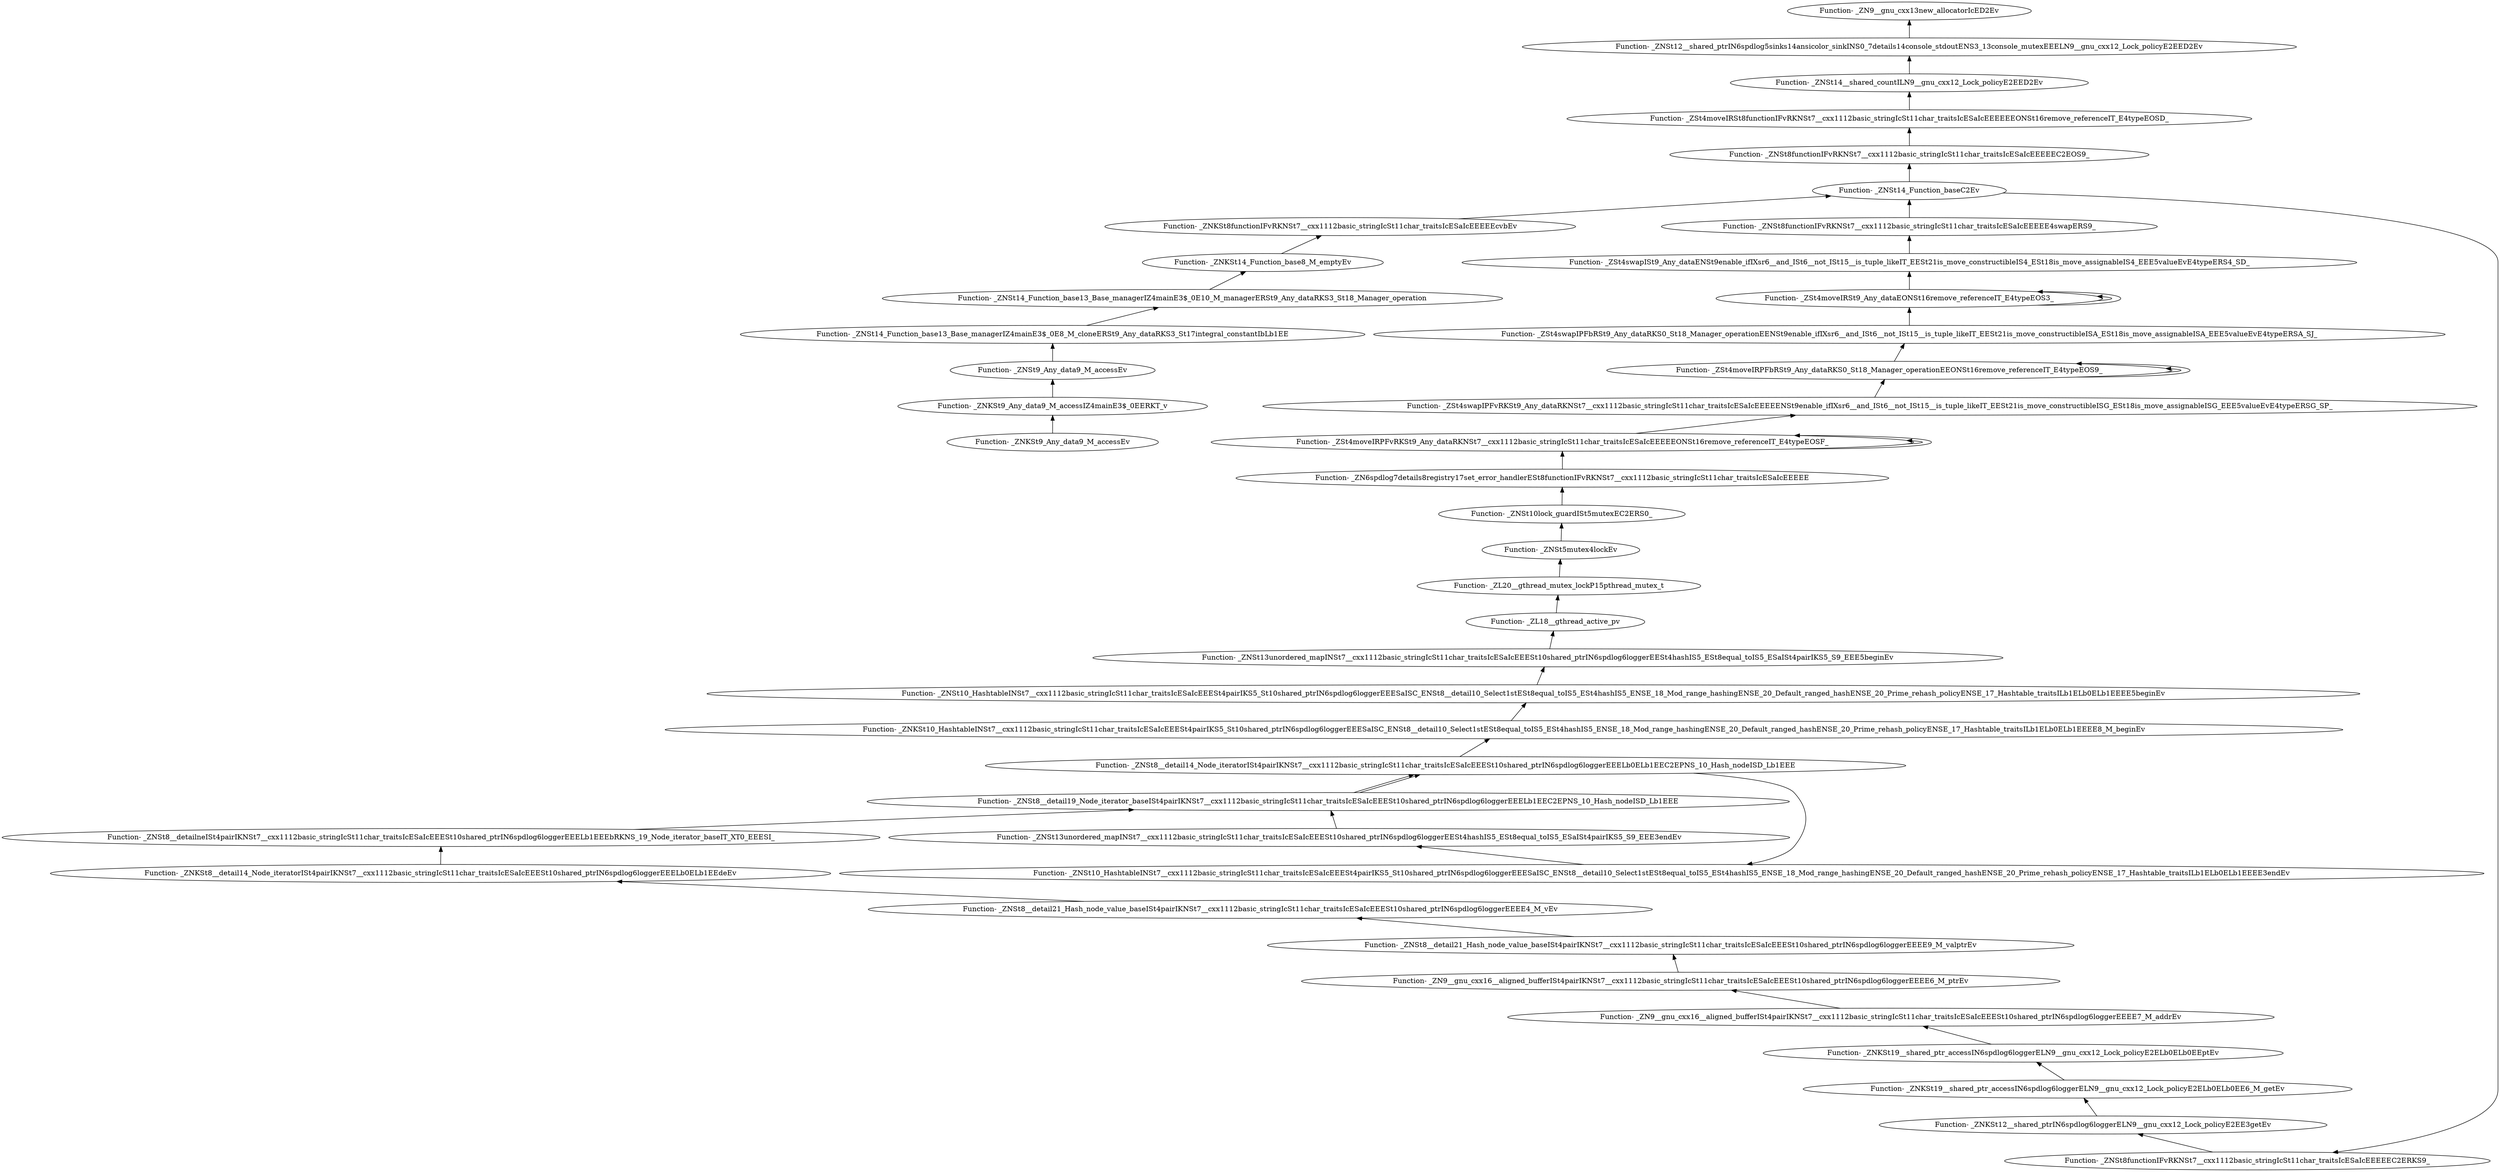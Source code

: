 digraph {
	"Function- _ZNKSt9_Any_data9_M_accessEv"
	"Function- _ZNKSt9_Any_data9_M_accessIZ4mainE3$_0EERKT_v"
	"Function- _ZNKSt9_Any_data9_M_accessIZ4mainE3$_0EERKT_v" -> "Function- _ZNKSt9_Any_data9_M_accessEv" [dir=back]
	"Function- _ZNSt9_Any_data9_M_accessEv"
	"Function- _ZNSt9_Any_data9_M_accessEv" -> "Function- _ZNKSt9_Any_data9_M_accessIZ4mainE3$_0EERKT_v" [dir=back]
	"Function- _ZNSt14_Function_base13_Base_managerIZ4mainE3$_0E8_M_cloneERSt9_Any_dataRKS3_St17integral_constantIbLb1EE"
	"Function- _ZNSt14_Function_base13_Base_managerIZ4mainE3$_0E8_M_cloneERSt9_Any_dataRKS3_St17integral_constantIbLb1EE" -> "Function- _ZNSt9_Any_data9_M_accessEv" [dir=back]
	"Function- _ZNSt14_Function_base13_Base_managerIZ4mainE3$_0E10_M_managerERSt9_Any_dataRKS3_St18_Manager_operation"
	"Function- _ZNSt14_Function_base13_Base_managerIZ4mainE3$_0E10_M_managerERSt9_Any_dataRKS3_St18_Manager_operation" -> "Function- _ZNSt14_Function_base13_Base_managerIZ4mainE3$_0E8_M_cloneERSt9_Any_dataRKS3_St17integral_constantIbLb1EE" [dir=back]
	"Function- _ZNKSt14_Function_base8_M_emptyEv"
	"Function- _ZNKSt14_Function_base8_M_emptyEv" -> "Function- _ZNSt14_Function_base13_Base_managerIZ4mainE3$_0E10_M_managerERSt9_Any_dataRKS3_St18_Manager_operation" [dir=back]
	"Function- _ZNKSt8functionIFvRKNSt7__cxx1112basic_stringIcSt11char_traitsIcESaIcEEEEEcvbEv"
	"Function- _ZNKSt8functionIFvRKNSt7__cxx1112basic_stringIcSt11char_traitsIcESaIcEEEEEcvbEv" -> "Function- _ZNKSt14_Function_base8_M_emptyEv" [dir=back]
	"Function- _ZNSt14_Function_baseC2Ev"
	"Function- _ZNSt14_Function_baseC2Ev" -> "Function- _ZNKSt8functionIFvRKNSt7__cxx1112basic_stringIcSt11char_traitsIcESaIcEEEEEcvbEv" [dir=back]
	"Function- _ZNSt8functionIFvRKNSt7__cxx1112basic_stringIcSt11char_traitsIcESaIcEEEEEC2ERKS9_"
	"Function- _ZNSt8functionIFvRKNSt7__cxx1112basic_stringIcSt11char_traitsIcESaIcEEEEEC2ERKS9_" -> "Function- _ZNSt14_Function_baseC2Ev" [dir=back]
	"Function- _ZNKSt12__shared_ptrIN6spdlog6loggerELN9__gnu_cxx12_Lock_policyE2EE3getEv"
	"Function- _ZNKSt12__shared_ptrIN6spdlog6loggerELN9__gnu_cxx12_Lock_policyE2EE3getEv" -> "Function- _ZNSt8functionIFvRKNSt7__cxx1112basic_stringIcSt11char_traitsIcESaIcEEEEEC2ERKS9_" [dir=back]
	"Function- _ZNKSt19__shared_ptr_accessIN6spdlog6loggerELN9__gnu_cxx12_Lock_policyE2ELb0ELb0EE6_M_getEv"
	"Function- _ZNKSt19__shared_ptr_accessIN6spdlog6loggerELN9__gnu_cxx12_Lock_policyE2ELb0ELb0EE6_M_getEv" -> "Function- _ZNKSt12__shared_ptrIN6spdlog6loggerELN9__gnu_cxx12_Lock_policyE2EE3getEv" [dir=back]
	"Function- _ZNKSt19__shared_ptr_accessIN6spdlog6loggerELN9__gnu_cxx12_Lock_policyE2ELb0ELb0EEptEv"
	"Function- _ZNKSt19__shared_ptr_accessIN6spdlog6loggerELN9__gnu_cxx12_Lock_policyE2ELb0ELb0EEptEv" -> "Function- _ZNKSt19__shared_ptr_accessIN6spdlog6loggerELN9__gnu_cxx12_Lock_policyE2ELb0ELb0EE6_M_getEv" [dir=back]
	"Function- _ZN9__gnu_cxx16__aligned_bufferISt4pairIKNSt7__cxx1112basic_stringIcSt11char_traitsIcESaIcEEESt10shared_ptrIN6spdlog6loggerEEEE7_M_addrEv"
	"Function- _ZN9__gnu_cxx16__aligned_bufferISt4pairIKNSt7__cxx1112basic_stringIcSt11char_traitsIcESaIcEEESt10shared_ptrIN6spdlog6loggerEEEE7_M_addrEv" -> "Function- _ZNKSt19__shared_ptr_accessIN6spdlog6loggerELN9__gnu_cxx12_Lock_policyE2ELb0ELb0EEptEv" [dir=back]
	"Function- _ZN9__gnu_cxx16__aligned_bufferISt4pairIKNSt7__cxx1112basic_stringIcSt11char_traitsIcESaIcEEESt10shared_ptrIN6spdlog6loggerEEEE6_M_ptrEv"
	"Function- _ZN9__gnu_cxx16__aligned_bufferISt4pairIKNSt7__cxx1112basic_stringIcSt11char_traitsIcESaIcEEESt10shared_ptrIN6spdlog6loggerEEEE6_M_ptrEv" -> "Function- _ZN9__gnu_cxx16__aligned_bufferISt4pairIKNSt7__cxx1112basic_stringIcSt11char_traitsIcESaIcEEESt10shared_ptrIN6spdlog6loggerEEEE7_M_addrEv" [dir=back]
	"Function- _ZNSt8__detail21_Hash_node_value_baseISt4pairIKNSt7__cxx1112basic_stringIcSt11char_traitsIcESaIcEEESt10shared_ptrIN6spdlog6loggerEEEE9_M_valptrEv"
	"Function- _ZNSt8__detail21_Hash_node_value_baseISt4pairIKNSt7__cxx1112basic_stringIcSt11char_traitsIcESaIcEEESt10shared_ptrIN6spdlog6loggerEEEE9_M_valptrEv" -> "Function- _ZN9__gnu_cxx16__aligned_bufferISt4pairIKNSt7__cxx1112basic_stringIcSt11char_traitsIcESaIcEEESt10shared_ptrIN6spdlog6loggerEEEE6_M_ptrEv" [dir=back]
	"Function- _ZNSt8__detail21_Hash_node_value_baseISt4pairIKNSt7__cxx1112basic_stringIcSt11char_traitsIcESaIcEEESt10shared_ptrIN6spdlog6loggerEEEE4_M_vEv"
	"Function- _ZNSt8__detail21_Hash_node_value_baseISt4pairIKNSt7__cxx1112basic_stringIcSt11char_traitsIcESaIcEEESt10shared_ptrIN6spdlog6loggerEEEE4_M_vEv" -> "Function- _ZNSt8__detail21_Hash_node_value_baseISt4pairIKNSt7__cxx1112basic_stringIcSt11char_traitsIcESaIcEEESt10shared_ptrIN6spdlog6loggerEEEE9_M_valptrEv" [dir=back]
	"Function- _ZNKSt8__detail14_Node_iteratorISt4pairIKNSt7__cxx1112basic_stringIcSt11char_traitsIcESaIcEEESt10shared_ptrIN6spdlog6loggerEEELb0ELb1EEdeEv"
	"Function- _ZNKSt8__detail14_Node_iteratorISt4pairIKNSt7__cxx1112basic_stringIcSt11char_traitsIcESaIcEEESt10shared_ptrIN6spdlog6loggerEEELb0ELb1EEdeEv" -> "Function- _ZNSt8__detail21_Hash_node_value_baseISt4pairIKNSt7__cxx1112basic_stringIcSt11char_traitsIcESaIcEEESt10shared_ptrIN6spdlog6loggerEEEE4_M_vEv" [dir=back]
	"Function- _ZNSt8__detailneISt4pairIKNSt7__cxx1112basic_stringIcSt11char_traitsIcESaIcEEESt10shared_ptrIN6spdlog6loggerEEELb1EEEbRKNS_19_Node_iterator_baseIT_XT0_EEESI_"
	"Function- _ZNSt8__detailneISt4pairIKNSt7__cxx1112basic_stringIcSt11char_traitsIcESaIcEEESt10shared_ptrIN6spdlog6loggerEEELb1EEEbRKNS_19_Node_iterator_baseIT_XT0_EEESI_" -> "Function- _ZNKSt8__detail14_Node_iteratorISt4pairIKNSt7__cxx1112basic_stringIcSt11char_traitsIcESaIcEEESt10shared_ptrIN6spdlog6loggerEEELb0ELb1EEdeEv" [dir=back]
	"Function- _ZNSt8__detail19_Node_iterator_baseISt4pairIKNSt7__cxx1112basic_stringIcSt11char_traitsIcESaIcEEESt10shared_ptrIN6spdlog6loggerEEELb1EEC2EPNS_10_Hash_nodeISD_Lb1EEE"
	"Function- _ZNSt8__detail19_Node_iterator_baseISt4pairIKNSt7__cxx1112basic_stringIcSt11char_traitsIcESaIcEEESt10shared_ptrIN6spdlog6loggerEEELb1EEC2EPNS_10_Hash_nodeISD_Lb1EEE" -> "Function- _ZNSt8__detailneISt4pairIKNSt7__cxx1112basic_stringIcSt11char_traitsIcESaIcEEESt10shared_ptrIN6spdlog6loggerEEELb1EEEbRKNS_19_Node_iterator_baseIT_XT0_EEESI_" [dir=back]
	"Function- _ZNSt8__detail14_Node_iteratorISt4pairIKNSt7__cxx1112basic_stringIcSt11char_traitsIcESaIcEEESt10shared_ptrIN6spdlog6loggerEEELb0ELb1EEC2EPNS_10_Hash_nodeISD_Lb1EEE"
	"Function- _ZNSt8__detail14_Node_iteratorISt4pairIKNSt7__cxx1112basic_stringIcSt11char_traitsIcESaIcEEESt10shared_ptrIN6spdlog6loggerEEELb0ELb1EEC2EPNS_10_Hash_nodeISD_Lb1EEE" -> "Function- _ZNSt8__detail19_Node_iterator_baseISt4pairIKNSt7__cxx1112basic_stringIcSt11char_traitsIcESaIcEEESt10shared_ptrIN6spdlog6loggerEEELb1EEC2EPNS_10_Hash_nodeISD_Lb1EEE" [dir=back]
	"Function- _ZNSt10_HashtableINSt7__cxx1112basic_stringIcSt11char_traitsIcESaIcEEESt4pairIKS5_St10shared_ptrIN6spdlog6loggerEEESaISC_ENSt8__detail10_Select1stESt8equal_toIS5_ESt4hashIS5_ENSE_18_Mod_range_hashingENSE_20_Default_ranged_hashENSE_20_Prime_rehash_policyENSE_17_Hashtable_traitsILb1ELb0ELb1EEEE3endEv"
	"Function- _ZNSt10_HashtableINSt7__cxx1112basic_stringIcSt11char_traitsIcESaIcEEESt4pairIKS5_St10shared_ptrIN6spdlog6loggerEEESaISC_ENSt8__detail10_Select1stESt8equal_toIS5_ESt4hashIS5_ENSE_18_Mod_range_hashingENSE_20_Default_ranged_hashENSE_20_Prime_rehash_policyENSE_17_Hashtable_traitsILb1ELb0ELb1EEEE3endEv" -> "Function- _ZNSt8__detail14_Node_iteratorISt4pairIKNSt7__cxx1112basic_stringIcSt11char_traitsIcESaIcEEESt10shared_ptrIN6spdlog6loggerEEELb0ELb1EEC2EPNS_10_Hash_nodeISD_Lb1EEE" [dir=back]
	"Function- _ZNSt13unordered_mapINSt7__cxx1112basic_stringIcSt11char_traitsIcESaIcEEESt10shared_ptrIN6spdlog6loggerEESt4hashIS5_ESt8equal_toIS5_ESaISt4pairIKS5_S9_EEE3endEv"
	"Function- _ZNSt13unordered_mapINSt7__cxx1112basic_stringIcSt11char_traitsIcESaIcEEESt10shared_ptrIN6spdlog6loggerEESt4hashIS5_ESt8equal_toIS5_ESaISt4pairIKS5_S9_EEE3endEv" -> "Function- _ZNSt10_HashtableINSt7__cxx1112basic_stringIcSt11char_traitsIcESaIcEEESt4pairIKS5_St10shared_ptrIN6spdlog6loggerEEESaISC_ENSt8__detail10_Select1stESt8equal_toIS5_ESt4hashIS5_ENSE_18_Mod_range_hashingENSE_20_Default_ranged_hashENSE_20_Prime_rehash_policyENSE_17_Hashtable_traitsILb1ELb0ELb1EEEE3endEv" [dir=back]
	"Function- _ZNSt8__detail19_Node_iterator_baseISt4pairIKNSt7__cxx1112basic_stringIcSt11char_traitsIcESaIcEEESt10shared_ptrIN6spdlog6loggerEEELb1EEC2EPNS_10_Hash_nodeISD_Lb1EEE"
	"Function- _ZNSt8__detail19_Node_iterator_baseISt4pairIKNSt7__cxx1112basic_stringIcSt11char_traitsIcESaIcEEESt10shared_ptrIN6spdlog6loggerEEELb1EEC2EPNS_10_Hash_nodeISD_Lb1EEE" -> "Function- _ZNSt13unordered_mapINSt7__cxx1112basic_stringIcSt11char_traitsIcESaIcEEESt10shared_ptrIN6spdlog6loggerEESt4hashIS5_ESt8equal_toIS5_ESaISt4pairIKS5_S9_EEE3endEv" [dir=back]
	"Function- _ZNSt8__detail14_Node_iteratorISt4pairIKNSt7__cxx1112basic_stringIcSt11char_traitsIcESaIcEEESt10shared_ptrIN6spdlog6loggerEEELb0ELb1EEC2EPNS_10_Hash_nodeISD_Lb1EEE"
	"Function- _ZNSt8__detail14_Node_iteratorISt4pairIKNSt7__cxx1112basic_stringIcSt11char_traitsIcESaIcEEESt10shared_ptrIN6spdlog6loggerEEELb0ELb1EEC2EPNS_10_Hash_nodeISD_Lb1EEE" -> "Function- _ZNSt8__detail19_Node_iterator_baseISt4pairIKNSt7__cxx1112basic_stringIcSt11char_traitsIcESaIcEEESt10shared_ptrIN6spdlog6loggerEEELb1EEC2EPNS_10_Hash_nodeISD_Lb1EEE" [dir=back]
	"Function- _ZNKSt10_HashtableINSt7__cxx1112basic_stringIcSt11char_traitsIcESaIcEEESt4pairIKS5_St10shared_ptrIN6spdlog6loggerEEESaISC_ENSt8__detail10_Select1stESt8equal_toIS5_ESt4hashIS5_ENSE_18_Mod_range_hashingENSE_20_Default_ranged_hashENSE_20_Prime_rehash_policyENSE_17_Hashtable_traitsILb1ELb0ELb1EEEE8_M_beginEv"
	"Function- _ZNKSt10_HashtableINSt7__cxx1112basic_stringIcSt11char_traitsIcESaIcEEESt4pairIKS5_St10shared_ptrIN6spdlog6loggerEEESaISC_ENSt8__detail10_Select1stESt8equal_toIS5_ESt4hashIS5_ENSE_18_Mod_range_hashingENSE_20_Default_ranged_hashENSE_20_Prime_rehash_policyENSE_17_Hashtable_traitsILb1ELb0ELb1EEEE8_M_beginEv" -> "Function- _ZNSt8__detail14_Node_iteratorISt4pairIKNSt7__cxx1112basic_stringIcSt11char_traitsIcESaIcEEESt10shared_ptrIN6spdlog6loggerEEELb0ELb1EEC2EPNS_10_Hash_nodeISD_Lb1EEE" [dir=back]
	"Function- _ZNSt10_HashtableINSt7__cxx1112basic_stringIcSt11char_traitsIcESaIcEEESt4pairIKS5_St10shared_ptrIN6spdlog6loggerEEESaISC_ENSt8__detail10_Select1stESt8equal_toIS5_ESt4hashIS5_ENSE_18_Mod_range_hashingENSE_20_Default_ranged_hashENSE_20_Prime_rehash_policyENSE_17_Hashtable_traitsILb1ELb0ELb1EEEE5beginEv"
	"Function- _ZNSt10_HashtableINSt7__cxx1112basic_stringIcSt11char_traitsIcESaIcEEESt4pairIKS5_St10shared_ptrIN6spdlog6loggerEEESaISC_ENSt8__detail10_Select1stESt8equal_toIS5_ESt4hashIS5_ENSE_18_Mod_range_hashingENSE_20_Default_ranged_hashENSE_20_Prime_rehash_policyENSE_17_Hashtable_traitsILb1ELb0ELb1EEEE5beginEv" -> "Function- _ZNKSt10_HashtableINSt7__cxx1112basic_stringIcSt11char_traitsIcESaIcEEESt4pairIKS5_St10shared_ptrIN6spdlog6loggerEEESaISC_ENSt8__detail10_Select1stESt8equal_toIS5_ESt4hashIS5_ENSE_18_Mod_range_hashingENSE_20_Default_ranged_hashENSE_20_Prime_rehash_policyENSE_17_Hashtable_traitsILb1ELb0ELb1EEEE8_M_beginEv" [dir=back]
	"Function- _ZNSt13unordered_mapINSt7__cxx1112basic_stringIcSt11char_traitsIcESaIcEEESt10shared_ptrIN6spdlog6loggerEESt4hashIS5_ESt8equal_toIS5_ESaISt4pairIKS5_S9_EEE5beginEv"
	"Function- _ZNSt13unordered_mapINSt7__cxx1112basic_stringIcSt11char_traitsIcESaIcEEESt10shared_ptrIN6spdlog6loggerEESt4hashIS5_ESt8equal_toIS5_ESaISt4pairIKS5_S9_EEE5beginEv" -> "Function- _ZNSt10_HashtableINSt7__cxx1112basic_stringIcSt11char_traitsIcESaIcEEESt4pairIKS5_St10shared_ptrIN6spdlog6loggerEEESaISC_ENSt8__detail10_Select1stESt8equal_toIS5_ESt4hashIS5_ENSE_18_Mod_range_hashingENSE_20_Default_ranged_hashENSE_20_Prime_rehash_policyENSE_17_Hashtable_traitsILb1ELb0ELb1EEEE5beginEv" [dir=back]
	"Function- _ZL18__gthread_active_pv"
	"Function- _ZL18__gthread_active_pv" -> "Function- _ZNSt13unordered_mapINSt7__cxx1112basic_stringIcSt11char_traitsIcESaIcEEESt10shared_ptrIN6spdlog6loggerEESt4hashIS5_ESt8equal_toIS5_ESaISt4pairIKS5_S9_EEE5beginEv" [dir=back]
	"Function- _ZL20__gthread_mutex_lockP15pthread_mutex_t"
	"Function- _ZL20__gthread_mutex_lockP15pthread_mutex_t" -> "Function- _ZL18__gthread_active_pv" [dir=back]
	"Function- _ZNSt5mutex4lockEv"
	"Function- _ZNSt5mutex4lockEv" -> "Function- _ZL20__gthread_mutex_lockP15pthread_mutex_t" [dir=back]
	"Function- _ZNSt10lock_guardISt5mutexEC2ERS0_"
	"Function- _ZNSt10lock_guardISt5mutexEC2ERS0_" -> "Function- _ZNSt5mutex4lockEv" [dir=back]
	"Function- _ZN6spdlog7details8registry17set_error_handlerESt8functionIFvRKNSt7__cxx1112basic_stringIcSt11char_traitsIcESaIcEEEEE"
	"Function- _ZN6spdlog7details8registry17set_error_handlerESt8functionIFvRKNSt7__cxx1112basic_stringIcSt11char_traitsIcESaIcEEEEE" -> "Function- _ZNSt10lock_guardISt5mutexEC2ERS0_" [dir=back]
	"Function- _ZSt4moveIRPFvRKSt9_Any_dataRKNSt7__cxx1112basic_stringIcSt11char_traitsIcESaIcEEEEEONSt16remove_referenceIT_E4typeEOSF_"
	"Function- _ZSt4moveIRPFvRKSt9_Any_dataRKNSt7__cxx1112basic_stringIcSt11char_traitsIcESaIcEEEEEONSt16remove_referenceIT_E4typeEOSF_" -> "Function- _ZN6spdlog7details8registry17set_error_handlerESt8functionIFvRKNSt7__cxx1112basic_stringIcSt11char_traitsIcESaIcEEEEE" [dir=back]
	"Function- _ZSt4moveIRPFvRKSt9_Any_dataRKNSt7__cxx1112basic_stringIcSt11char_traitsIcESaIcEEEEEONSt16remove_referenceIT_E4typeEOSF_"
	"Function- _ZSt4moveIRPFvRKSt9_Any_dataRKNSt7__cxx1112basic_stringIcSt11char_traitsIcESaIcEEEEEONSt16remove_referenceIT_E4typeEOSF_" -> "Function- _ZSt4moveIRPFvRKSt9_Any_dataRKNSt7__cxx1112basic_stringIcSt11char_traitsIcESaIcEEEEEONSt16remove_referenceIT_E4typeEOSF_" [dir=back]
	"Function- _ZSt4moveIRPFvRKSt9_Any_dataRKNSt7__cxx1112basic_stringIcSt11char_traitsIcESaIcEEEEEONSt16remove_referenceIT_E4typeEOSF_"
	"Function- _ZSt4moveIRPFvRKSt9_Any_dataRKNSt7__cxx1112basic_stringIcSt11char_traitsIcESaIcEEEEEONSt16remove_referenceIT_E4typeEOSF_" -> "Function- _ZSt4moveIRPFvRKSt9_Any_dataRKNSt7__cxx1112basic_stringIcSt11char_traitsIcESaIcEEEEEONSt16remove_referenceIT_E4typeEOSF_" [dir=back]
	"Function- _ZSt4swapIPFvRKSt9_Any_dataRKNSt7__cxx1112basic_stringIcSt11char_traitsIcESaIcEEEEENSt9enable_ifIXsr6__and_ISt6__not_ISt15__is_tuple_likeIT_EESt21is_move_constructibleISG_ESt18is_move_assignableISG_EEE5valueEvE4typeERSG_SP_"
	"Function- _ZSt4swapIPFvRKSt9_Any_dataRKNSt7__cxx1112basic_stringIcSt11char_traitsIcESaIcEEEEENSt9enable_ifIXsr6__and_ISt6__not_ISt15__is_tuple_likeIT_EESt21is_move_constructibleISG_ESt18is_move_assignableISG_EEE5valueEvE4typeERSG_SP_" -> "Function- _ZSt4moveIRPFvRKSt9_Any_dataRKNSt7__cxx1112basic_stringIcSt11char_traitsIcESaIcEEEEEONSt16remove_referenceIT_E4typeEOSF_" [dir=back]
	"Function- _ZSt4moveIRPFbRSt9_Any_dataRKS0_St18_Manager_operationEEONSt16remove_referenceIT_E4typeEOS9_"
	"Function- _ZSt4moveIRPFbRSt9_Any_dataRKS0_St18_Manager_operationEEONSt16remove_referenceIT_E4typeEOS9_" -> "Function- _ZSt4swapIPFvRKSt9_Any_dataRKNSt7__cxx1112basic_stringIcSt11char_traitsIcESaIcEEEEENSt9enable_ifIXsr6__and_ISt6__not_ISt15__is_tuple_likeIT_EESt21is_move_constructibleISG_ESt18is_move_assignableISG_EEE5valueEvE4typeERSG_SP_" [dir=back]
	"Function- _ZSt4moveIRPFbRSt9_Any_dataRKS0_St18_Manager_operationEEONSt16remove_referenceIT_E4typeEOS9_"
	"Function- _ZSt4moveIRPFbRSt9_Any_dataRKS0_St18_Manager_operationEEONSt16remove_referenceIT_E4typeEOS9_" -> "Function- _ZSt4moveIRPFbRSt9_Any_dataRKS0_St18_Manager_operationEEONSt16remove_referenceIT_E4typeEOS9_" [dir=back]
	"Function- _ZSt4moveIRPFbRSt9_Any_dataRKS0_St18_Manager_operationEEONSt16remove_referenceIT_E4typeEOS9_"
	"Function- _ZSt4moveIRPFbRSt9_Any_dataRKS0_St18_Manager_operationEEONSt16remove_referenceIT_E4typeEOS9_" -> "Function- _ZSt4moveIRPFbRSt9_Any_dataRKS0_St18_Manager_operationEEONSt16remove_referenceIT_E4typeEOS9_" [dir=back]
	"Function- _ZSt4swapIPFbRSt9_Any_dataRKS0_St18_Manager_operationEENSt9enable_ifIXsr6__and_ISt6__not_ISt15__is_tuple_likeIT_EESt21is_move_constructibleISA_ESt18is_move_assignableISA_EEE5valueEvE4typeERSA_SJ_"
	"Function- _ZSt4swapIPFbRSt9_Any_dataRKS0_St18_Manager_operationEENSt9enable_ifIXsr6__and_ISt6__not_ISt15__is_tuple_likeIT_EESt21is_move_constructibleISA_ESt18is_move_assignableISA_EEE5valueEvE4typeERSA_SJ_" -> "Function- _ZSt4moveIRPFbRSt9_Any_dataRKS0_St18_Manager_operationEEONSt16remove_referenceIT_E4typeEOS9_" [dir=back]
	"Function- _ZSt4moveIRSt9_Any_dataEONSt16remove_referenceIT_E4typeEOS3_"
	"Function- _ZSt4moveIRSt9_Any_dataEONSt16remove_referenceIT_E4typeEOS3_" -> "Function- _ZSt4swapIPFbRSt9_Any_dataRKS0_St18_Manager_operationEENSt9enable_ifIXsr6__and_ISt6__not_ISt15__is_tuple_likeIT_EESt21is_move_constructibleISA_ESt18is_move_assignableISA_EEE5valueEvE4typeERSA_SJ_" [dir=back]
	"Function- _ZSt4moveIRSt9_Any_dataEONSt16remove_referenceIT_E4typeEOS3_"
	"Function- _ZSt4moveIRSt9_Any_dataEONSt16remove_referenceIT_E4typeEOS3_" -> "Function- _ZSt4moveIRSt9_Any_dataEONSt16remove_referenceIT_E4typeEOS3_" [dir=back]
	"Function- _ZSt4moveIRSt9_Any_dataEONSt16remove_referenceIT_E4typeEOS3_"
	"Function- _ZSt4moveIRSt9_Any_dataEONSt16remove_referenceIT_E4typeEOS3_" -> "Function- _ZSt4moveIRSt9_Any_dataEONSt16remove_referenceIT_E4typeEOS3_" [dir=back]
	"Function- _ZSt4swapISt9_Any_dataENSt9enable_ifIXsr6__and_ISt6__not_ISt15__is_tuple_likeIT_EESt21is_move_constructibleIS4_ESt18is_move_assignableIS4_EEE5valueEvE4typeERS4_SD_"
	"Function- _ZSt4swapISt9_Any_dataENSt9enable_ifIXsr6__and_ISt6__not_ISt15__is_tuple_likeIT_EESt21is_move_constructibleIS4_ESt18is_move_assignableIS4_EEE5valueEvE4typeERS4_SD_" -> "Function- _ZSt4moveIRSt9_Any_dataEONSt16remove_referenceIT_E4typeEOS3_" [dir=back]
	"Function- _ZNSt8functionIFvRKNSt7__cxx1112basic_stringIcSt11char_traitsIcESaIcEEEEE4swapERS9_"
	"Function- _ZNSt8functionIFvRKNSt7__cxx1112basic_stringIcSt11char_traitsIcESaIcEEEEE4swapERS9_" -> "Function- _ZSt4swapISt9_Any_dataENSt9enable_ifIXsr6__and_ISt6__not_ISt15__is_tuple_likeIT_EESt21is_move_constructibleIS4_ESt18is_move_assignableIS4_EEE5valueEvE4typeERS4_SD_" [dir=back]
	"Function- _ZNSt14_Function_baseC2Ev"
	"Function- _ZNSt14_Function_baseC2Ev" -> "Function- _ZNSt8functionIFvRKNSt7__cxx1112basic_stringIcSt11char_traitsIcESaIcEEEEE4swapERS9_" [dir=back]
	"Function- _ZNSt8functionIFvRKNSt7__cxx1112basic_stringIcSt11char_traitsIcESaIcEEEEEC2EOS9_"
	"Function- _ZNSt8functionIFvRKNSt7__cxx1112basic_stringIcSt11char_traitsIcESaIcEEEEEC2EOS9_" -> "Function- _ZNSt14_Function_baseC2Ev" [dir=back]
	"Function- _ZSt4moveIRSt8functionIFvRKNSt7__cxx1112basic_stringIcSt11char_traitsIcESaIcEEEEEEONSt16remove_referenceIT_E4typeEOSD_"
	"Function- _ZSt4moveIRSt8functionIFvRKNSt7__cxx1112basic_stringIcSt11char_traitsIcESaIcEEEEEEONSt16remove_referenceIT_E4typeEOSD_" -> "Function- _ZNSt8functionIFvRKNSt7__cxx1112basic_stringIcSt11char_traitsIcESaIcEEEEEC2EOS9_" [dir=back]
	"Function- _ZNSt14__shared_countILN9__gnu_cxx12_Lock_policyE2EED2Ev"
	"Function- _ZNSt14__shared_countILN9__gnu_cxx12_Lock_policyE2EED2Ev" -> "Function- _ZSt4moveIRSt8functionIFvRKNSt7__cxx1112basic_stringIcSt11char_traitsIcESaIcEEEEEEONSt16remove_referenceIT_E4typeEOSD_" [dir=back]
	"Function- _ZNSt12__shared_ptrIN6spdlog5sinks14ansicolor_sinkINS0_7details14console_stdoutENS3_13console_mutexEEELN9__gnu_cxx12_Lock_policyE2EED2Ev"
	"Function- _ZNSt12__shared_ptrIN6spdlog5sinks14ansicolor_sinkINS0_7details14console_stdoutENS3_13console_mutexEEELN9__gnu_cxx12_Lock_policyE2EED2Ev" -> "Function- _ZNSt14__shared_countILN9__gnu_cxx12_Lock_policyE2EED2Ev" [dir=back]
	"Function- _ZN9__gnu_cxx13new_allocatorIcED2Ev"
	"Function- _ZN9__gnu_cxx13new_allocatorIcED2Ev" -> "Function- _ZNSt12__shared_ptrIN6spdlog5sinks14ansicolor_sinkINS0_7details14console_stdoutENS3_13console_mutexEEELN9__gnu_cxx12_Lock_policyE2EED2Ev" [dir=back]
}
